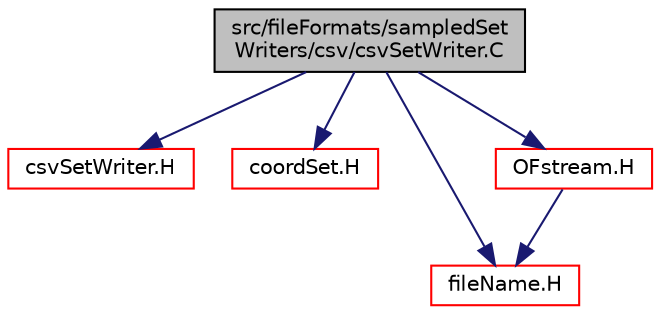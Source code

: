 digraph "src/fileFormats/sampledSetWriters/csv/csvSetWriter.C"
{
  bgcolor="transparent";
  edge [fontname="Helvetica",fontsize="10",labelfontname="Helvetica",labelfontsize="10"];
  node [fontname="Helvetica",fontsize="10",shape=record];
  Node1 [label="src/fileFormats/sampledSet\lWriters/csv/csvSetWriter.C",height=0.2,width=0.4,color="black", fillcolor="grey75", style="filled", fontcolor="black"];
  Node1 -> Node2 [color="midnightblue",fontsize="10",style="solid",fontname="Helvetica"];
  Node2 [label="csvSetWriter.H",height=0.2,width=0.4,color="red",URL="$a05110.html"];
  Node1 -> Node3 [color="midnightblue",fontsize="10",style="solid",fontname="Helvetica"];
  Node3 [label="coordSet.H",height=0.2,width=0.4,color="red",URL="$a05106.html"];
  Node1 -> Node4 [color="midnightblue",fontsize="10",style="solid",fontname="Helvetica"];
  Node4 [label="fileName.H",height=0.2,width=0.4,color="red",URL="$a09108.html"];
  Node1 -> Node5 [color="midnightblue",fontsize="10",style="solid",fontname="Helvetica"];
  Node5 [label="OFstream.H",height=0.2,width=0.4,color="red",URL="$a07898.html"];
  Node5 -> Node4 [color="midnightblue",fontsize="10",style="solid",fontname="Helvetica"];
}
